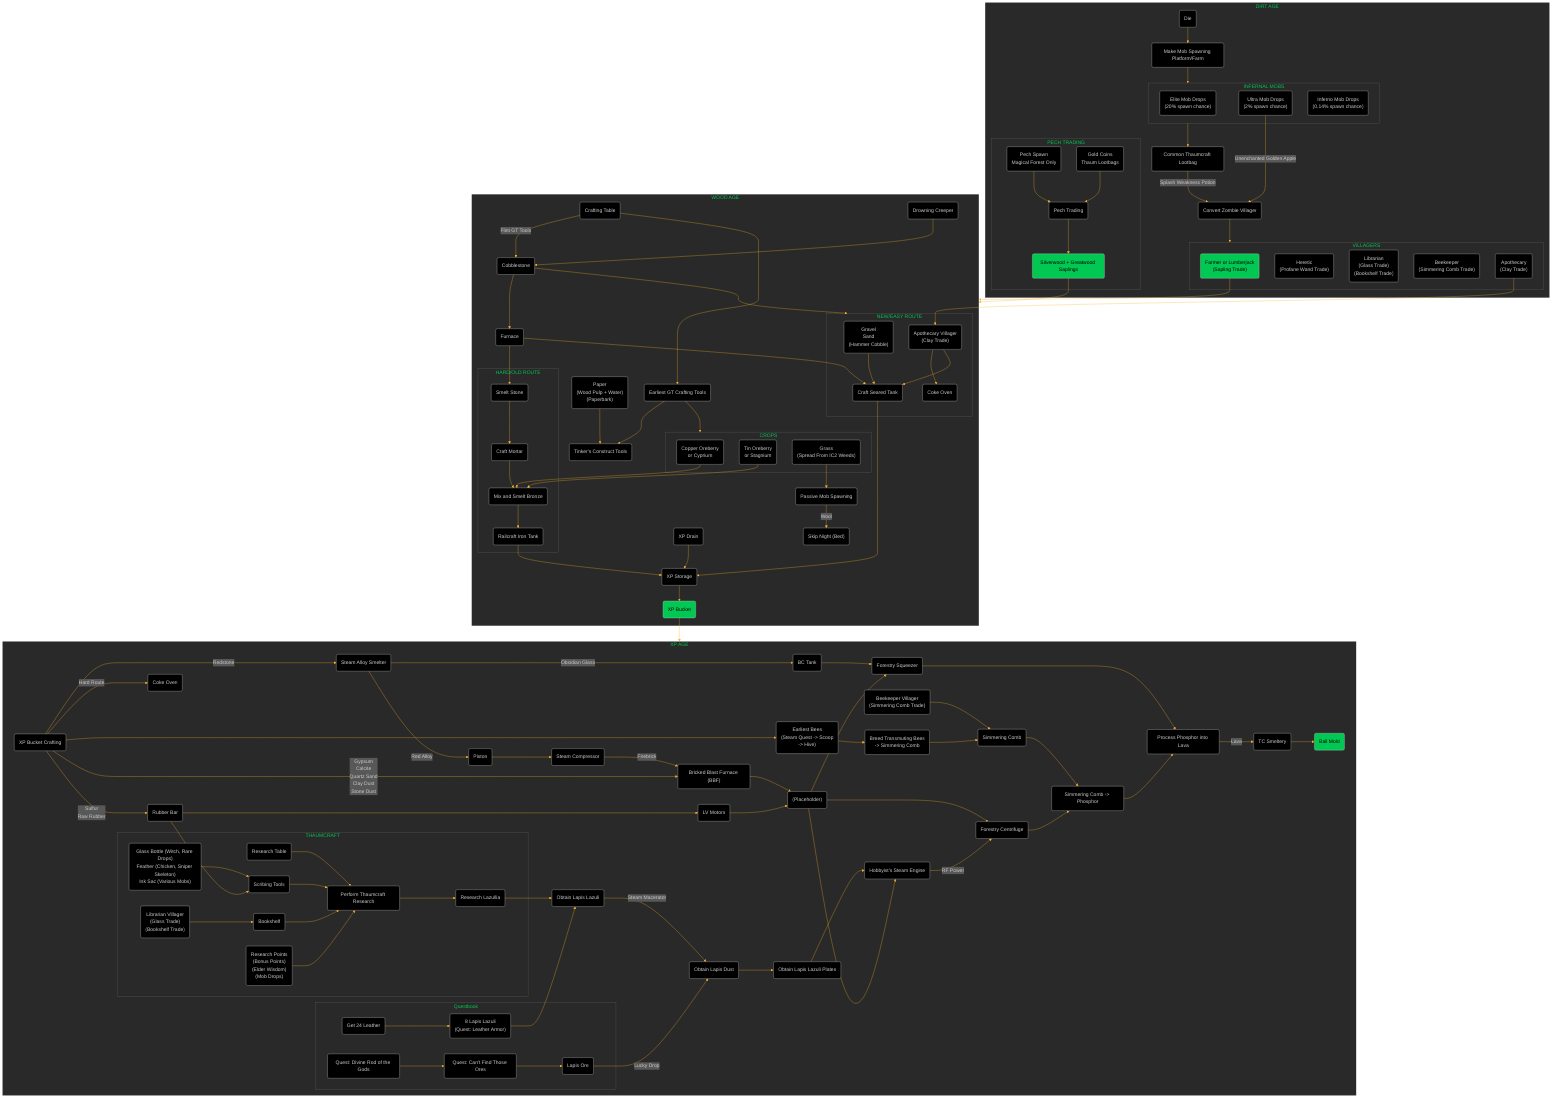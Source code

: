 %%{
  init: {
    'theme': 'dark',
    'themeVariables': {
      'primaryColor': '#000000',
      'primaryTextColor': '#FFFFFF',
      'primaryBorderColor': '#7C0000',
      'lineColor': '#F8B229',
      'secondaryColor': '#006100',
      'tertiaryColor': '#fff',
      'titleColor': '#00C853',
      'darkMode': 'true',
      'mainBkg': '#000000'
    }
  }
}%%

flowchart TD
    subgraph SG_DA [DIRT AGE]
        A(Die)
        B(Make Mob Spawning Platform/Farm)
        subgraph SG_IM [INFERNAL MOBS]
            C("Elite Mob Drops\n(20% spawn chance)")
            D("Ultra Mob Drops\n(2% spawn chance)")
            E("Inferno Mob Drops\n(0.14% spawn chance)")
        end
        F(Common Thaumcraft Lootbag)
        G(Convert Zombie Villager)
        subgraph SG_VG [VILLAGERS]
            H("Farmer or Lumberjack\n(Sapling Trade)")
            I("Heretic\n(Profane Wand Trade)")
            J("Librarian\n(Glass Trade)\n(Bookshelf Trade)")
            K("Beekeeper\n(Simmering Comb Trade)")
            AB("Apothecary\n(Clay Trade)")
        end
        subgraph SG_PC [PECH TRADING]
            ZA(Pech Spawn\nMagical Forest Only)
            ZB(Gold Coins\nThaum Lootbags)
            ZC(Pech Trading)
            ZD(Silverwood + Greatwood Saplings)
        end
        ZA --> ZC
        ZB --> ZC
        ZC --> ZD
    end
    A --> B --> SG_IM --> F
    D -->|Unenchanted Golden Apple| G
    F -->|Splash Weakness Potion| G
    G --> SG_VG
    H --> SG_WA

    subgraph SG_WA [WOOD AGE]
        L(Crafting Table)
        M(Drowning Creeper)
        N(Cobblestone)
        O(Furnace)
        Q(Earliest GT Crafting Tools)
        subgraph SG_CR [CROPS]
            R(Copper Oreberry\nor Cyprium)
            S(Tin Oreberry\nor Stagnium)
            W("Grass\n(Spread From IC2 Weeds)")
        end
        U(Tinker's Construct Tools)
        V("Paper\n(Wood Pulp + Water)\n(Paperbark)")
        X(Passive Mob Spawning)
        Y("Skip Night (Bed)")
        subgraph SG_IT [HARD/OLD ROUTE]
            P(Smelt Stone)
            T(Craft Mortar)
            Z(Mix and Smelt Bronze)
            AA(Railcraft Iron Tank)
        end
        P --> T --> Z --> AA
        subgraph SG_NW [NEW/EASY ROUTE]
            AD("Gravel\nSand\n(Hammer Cobble)")
            AC(Craft Seared Tank)
            AJ(Coke Oven)
            BC("Apothecary Villager\n(Clay Trade)")
        end
        BC --> AJ
        AD --> AC
        AE(XP Storage)
        AF(XP Drain)
        AG(XP Bucket)
    end
    L -->|Flint GT Tools| N
    M --> N --> O --> P
    L --> Q --> SG_CR
    Q --> U
    V --> U
    W --> X -->|Wool| Y
    S --> Z
    R --> Z
    N --> SG_NW
    AC --> AE
    AA --> AE
    AF --> AE --> AG --> SG_XP
    O --> AC
    AB --> BC --> AC

    subgraph SG_XP [XP AGE]
        AH(XP Bucket Crafting)
        AK(Coke Oven)
        AL(Rubber Bar)
        AM(Steam Alloy Smelter)
        AN(BC Tank)
        AO(Piston)
        AR(Steam Compressor)
        AS("Bricked Blast Furnace (BBF)")
        AT(LV Motors)
        AU(Forestry Centrifuge)
        AV(Forestry Squeezer)
        AW("(Placeholder)")
        subgraph SG_THAUM [THAUMCRAFT]
            AP(Scribing Tools)
            AQ("Glass Bottle (Witch, Rare Drops)\nFeather (Chicken, Sniper Skeleton)\nInk Sac (Various Mobs)")
            AX(Research Table)
            AY(Bookshelf)
            AZ(Perform Thaumcraft Research)
            BA("Research Points\n(Bonus Points)\n(Elder Wisdom)\n(Mob Drops)")
            BB("Librarian Villager\n(Glass Trade)\n(Bookshelf Trade)")
            BD(Research Lazullia)
        end
        AQ --> AP
        AX --> AZ
        AP --> AZ
        AY --> AZ
        BA --> AZ
        BB --> AY
        AZ --> BD
        BD --> BK -->|Steam Macerator| BL --> BE
        AN --> AV

        BE(Obtain Lapis Lazuli Plates)
        BF(Hobbyist's Steam Engine)
        BG(Simmering Comb -> Phosphor)
        BH(Process Phosphor into Lava)
        BI(TC Smeltery)
        BJ(Ball Mold)
        BK(Obtain Lapis Lazuli)
        BL(Obtain Lapis Dust)

        subgraph SG_QB [Questbook]
            BM(Get 24 Leather)
            BN("8 Lapis Lazuli\n(Quest: Leather Armor)")
            BO(Quest: Divine Rod of the Gods)
            BP(Quest: Can't Find Those Ores)
            BQ(Lapis Ore)
        end
        BM --> BN
        BN --> BK
        BO --> BP --> BQ -->|Lucky Drop| BL

        BR("Earliest Bees\n(Steam Quest -> Scoop\n-> Hive)")
        AH --> BR

        BS(Simmering Comb)
        BT("Beekeeper Villager\n(Simmering Comb Trade)")
        BU(Breed Transmuting Bees\n-> Simmering Comb)
        BS --> BG
        BT --> BS
        BU --> BS
        BR --> BU
    end
    AH -->|Hard Route| AK
    AH -->|Sulfur\nRaw Rubber| AL --> AP
    AH -->|Redstone| AM -->|Red Alloy| AO --> AR -->|Firebrick| AS
    AM -->|Obsidian Glass| AN
    AH -->|Gypsum\nCalcite\nQuartz Sand\nClay Dust\nStone Dust| AS
    AL --> AT
    AS --> AW
    AT --> AW
    AW --> AU
    AW --> AV
    BE --> BF
    AW --> BF
    BF -->|RF Power| AU
    AU --> BG
    AV --> BH
    BG --> BH
    BH -->|Lava| BI
    BI --> BJ
    ZD --> SG_WA

    %% Styling
    classDef gate color:#000000, fill:#00C853
    
    class H gate
    class AG gate
    class BJ gate
    class ZD gate